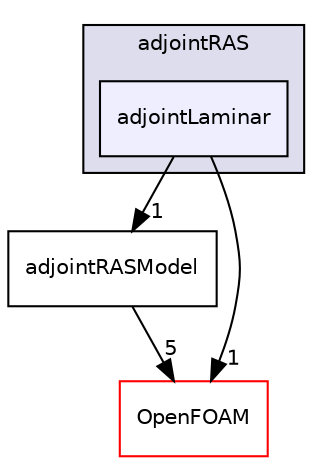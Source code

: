 digraph "src/optimisation/adjointOptimisation/adjoint/turbulenceModels/incompressibleAdjoint/adjointRAS/adjointLaminar" {
  bgcolor=transparent;
  compound=true
  node [ fontsize="10", fontname="Helvetica"];
  edge [ labelfontsize="10", labelfontname="Helvetica"];
  subgraph clusterdir_9f61f8dfde461696885d32a8d257cf1d {
    graph [ bgcolor="#ddddee", pencolor="black", label="adjointRAS" fontname="Helvetica", fontsize="10", URL="dir_9f61f8dfde461696885d32a8d257cf1d.html"]
  dir_b45799a8a9d27309800b21fc5d12b7ab [shape=box, label="adjointLaminar", style="filled", fillcolor="#eeeeff", pencolor="black", URL="dir_b45799a8a9d27309800b21fc5d12b7ab.html"];
  }
  dir_7250470eb2f41613612d935f8a369a5f [shape=box label="adjointRASModel" URL="dir_7250470eb2f41613612d935f8a369a5f.html"];
  dir_c5473ff19b20e6ec4dfe5c310b3778a8 [shape=box label="OpenFOAM" color="red" URL="dir_c5473ff19b20e6ec4dfe5c310b3778a8.html"];
  dir_7250470eb2f41613612d935f8a369a5f->dir_c5473ff19b20e6ec4dfe5c310b3778a8 [headlabel="5", labeldistance=1.5 headhref="dir_002923_002151.html"];
  dir_b45799a8a9d27309800b21fc5d12b7ab->dir_7250470eb2f41613612d935f8a369a5f [headlabel="1", labeldistance=1.5 headhref="dir_002922_002923.html"];
  dir_b45799a8a9d27309800b21fc5d12b7ab->dir_c5473ff19b20e6ec4dfe5c310b3778a8 [headlabel="1", labeldistance=1.5 headhref="dir_002922_002151.html"];
}
